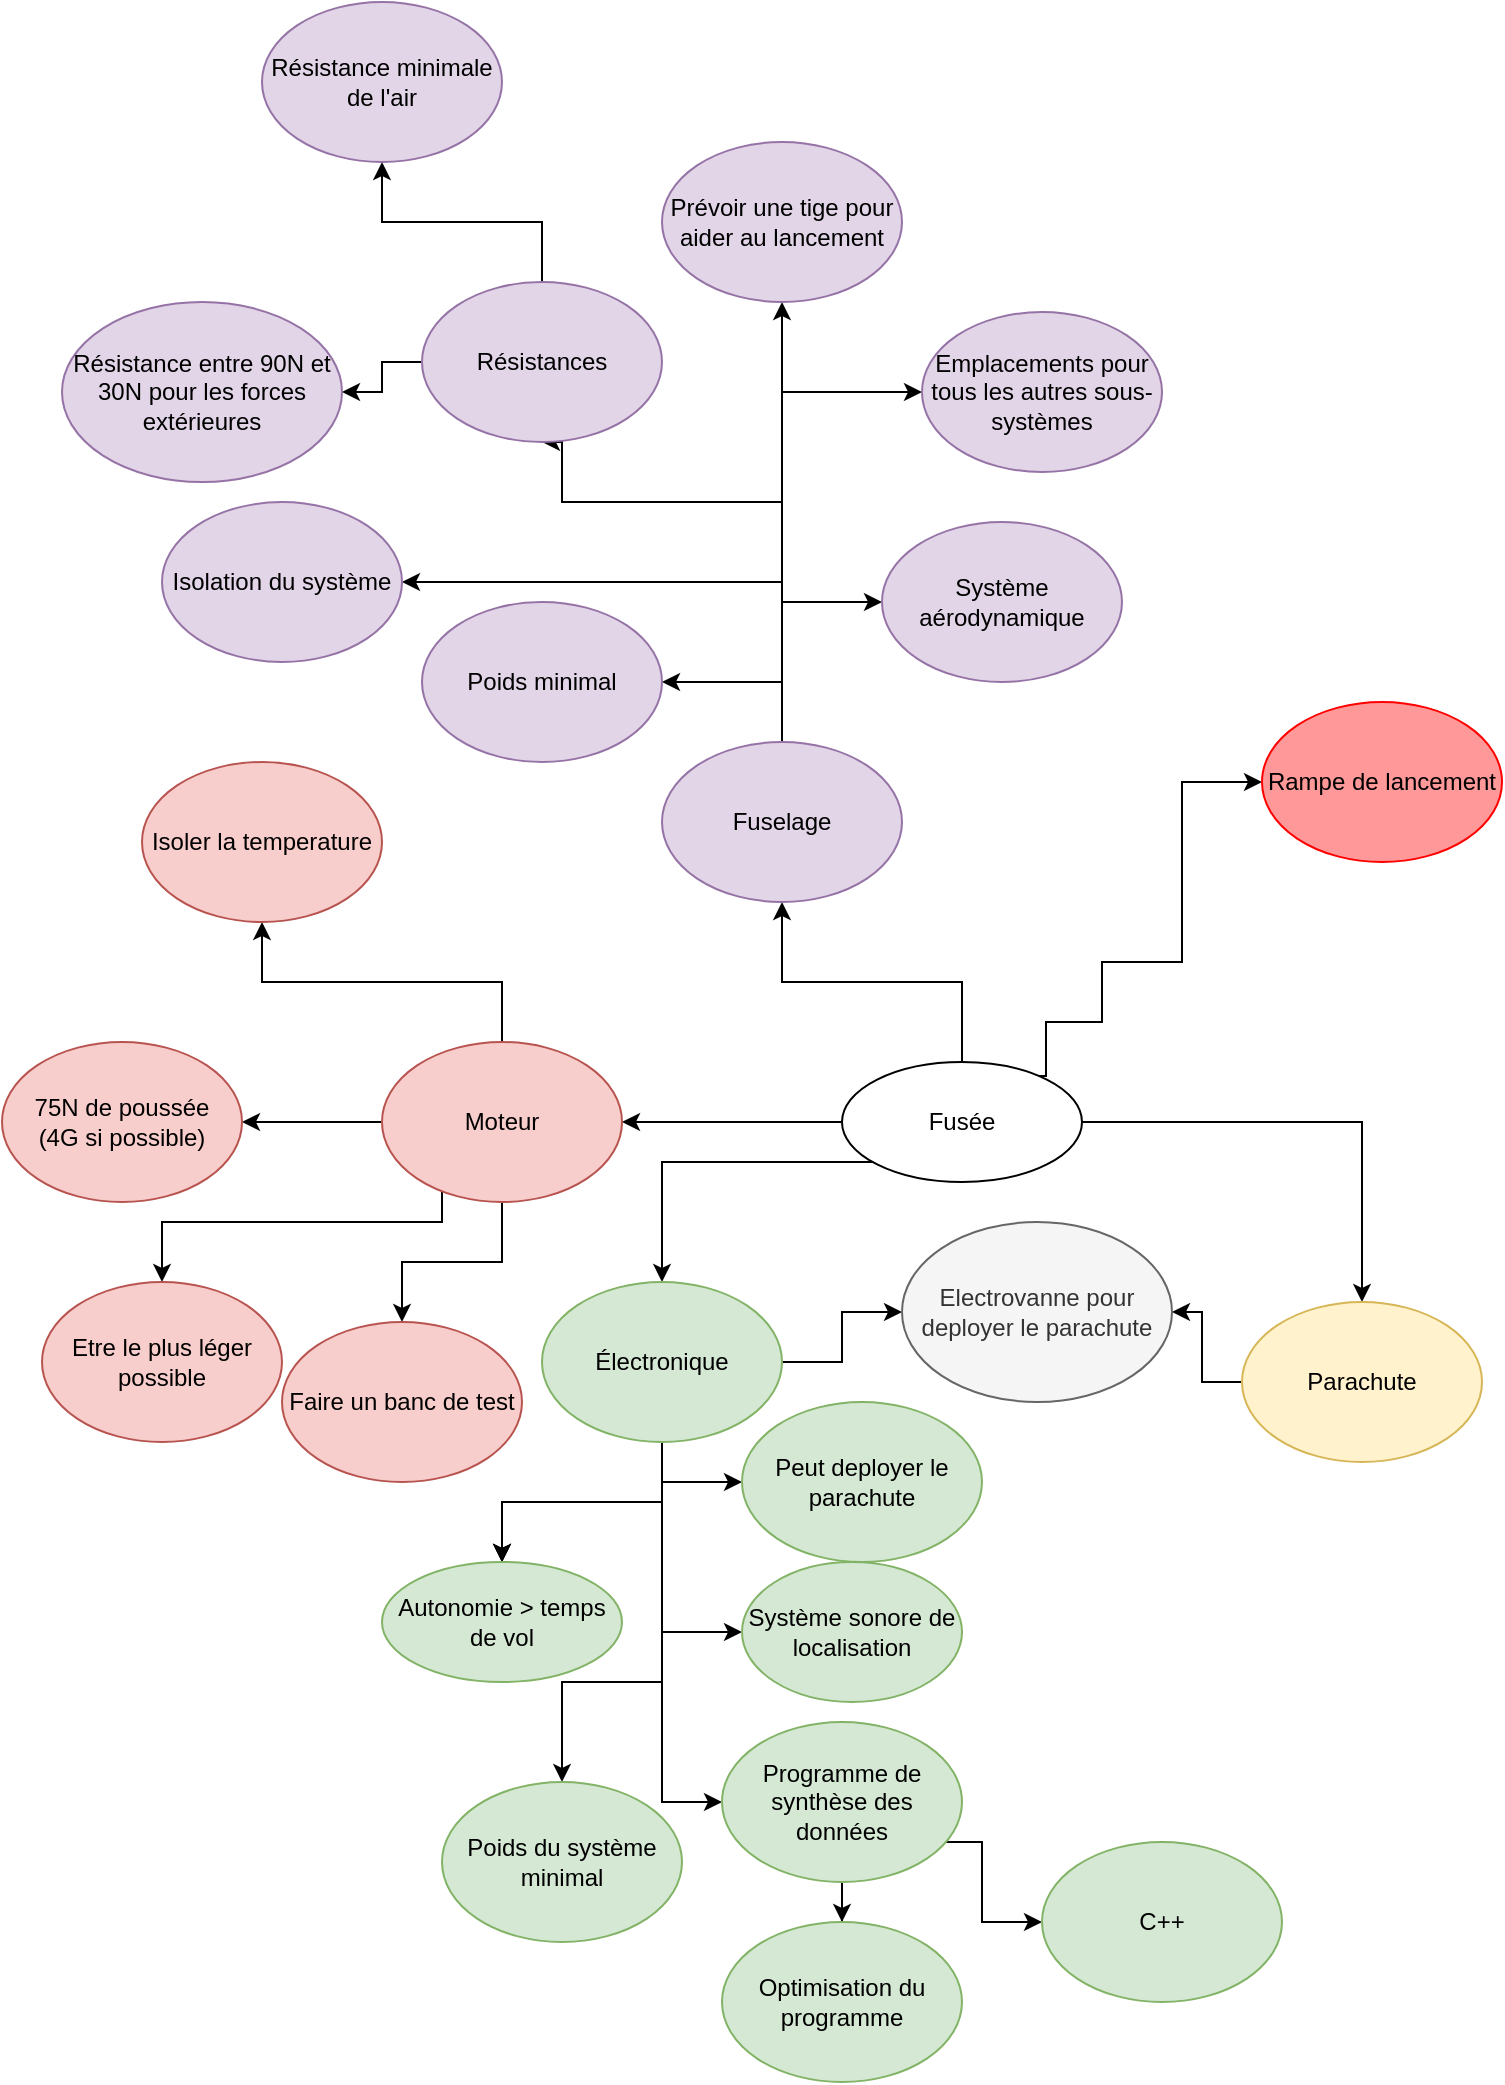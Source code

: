 <mxfile version="17.4.0"><diagram id="acIH5Me_1j2AGEpLAJ9L" name="Page-1"><mxGraphModel dx="1677" dy="1516" grid="1" gridSize="10" guides="1" tooltips="1" connect="1" arrows="1" fold="1" page="1" pageScale="1" pageWidth="850" pageHeight="1100" math="0" shadow="0"><root><mxCell id="0"/><mxCell id="1" parent="0"/><mxCell id="F6IqIg3iVMzDceVmOKsL-4" style="edgeStyle=orthogonalEdgeStyle;rounded=0;orthogonalLoop=1;jettySize=auto;html=1;" edge="1" parent="1" source="F6IqIg3iVMzDceVmOKsL-1" target="F6IqIg3iVMzDceVmOKsL-3"><mxGeometry relative="1" as="geometry"><Array as="points"><mxPoint x="290" y="220"/><mxPoint x="290" y="220"/></Array></mxGeometry></mxCell><mxCell id="F6IqIg3iVMzDceVmOKsL-14" style="edgeStyle=orthogonalEdgeStyle;rounded=0;orthogonalLoop=1;jettySize=auto;html=1;" edge="1" parent="1" source="F6IqIg3iVMzDceVmOKsL-1" target="F6IqIg3iVMzDceVmOKsL-13"><mxGeometry relative="1" as="geometry"><Array as="points"><mxPoint x="290" y="240"/></Array></mxGeometry></mxCell><mxCell id="F6IqIg3iVMzDceVmOKsL-32" style="edgeStyle=orthogonalEdgeStyle;rounded=0;orthogonalLoop=1;jettySize=auto;html=1;exitX=0.5;exitY=0;exitDx=0;exitDy=0;" edge="1" parent="1" source="F6IqIg3iVMzDceVmOKsL-1" target="F6IqIg3iVMzDceVmOKsL-31"><mxGeometry relative="1" as="geometry"/></mxCell><mxCell id="F6IqIg3iVMzDceVmOKsL-51" style="edgeStyle=orthogonalEdgeStyle;rounded=0;orthogonalLoop=1;jettySize=auto;html=1;exitX=1;exitY=0.5;exitDx=0;exitDy=0;" edge="1" parent="1" source="F6IqIg3iVMzDceVmOKsL-1" target="F6IqIg3iVMzDceVmOKsL-50"><mxGeometry relative="1" as="geometry"/></mxCell><mxCell id="F6IqIg3iVMzDceVmOKsL-53" style="edgeStyle=orthogonalEdgeStyle;rounded=0;orthogonalLoop=1;jettySize=auto;html=1;exitX=0.775;exitY=0.117;exitDx=0;exitDy=0;entryX=0;entryY=0.5;entryDx=0;entryDy=0;exitPerimeter=0;" edge="1" parent="1" source="F6IqIg3iVMzDceVmOKsL-1" target="F6IqIg3iVMzDceVmOKsL-52"><mxGeometry relative="1" as="geometry"><Array as="points"><mxPoint x="482" y="197"/><mxPoint x="482" y="170"/><mxPoint x="510" y="170"/><mxPoint x="510" y="140"/><mxPoint x="550" y="140"/><mxPoint x="550" y="50"/></Array></mxGeometry></mxCell><mxCell id="F6IqIg3iVMzDceVmOKsL-1" value="Fusée" style="ellipse;whiteSpace=wrap;html=1;fontFamily=Helvetica;fontSize=12;fontColor=default;align=center;strokeColor=default;fillColor=default;" vertex="1" parent="1"><mxGeometry x="380" y="190" width="120" height="60" as="geometry"/></mxCell><mxCell id="F6IqIg3iVMzDceVmOKsL-6" style="edgeStyle=orthogonalEdgeStyle;rounded=0;orthogonalLoop=1;jettySize=auto;html=1;entryX=1;entryY=0.5;entryDx=0;entryDy=0;" edge="1" parent="1" source="F6IqIg3iVMzDceVmOKsL-3" target="F6IqIg3iVMzDceVmOKsL-5"><mxGeometry relative="1" as="geometry"/></mxCell><mxCell id="F6IqIg3iVMzDceVmOKsL-8" style="edgeStyle=orthogonalEdgeStyle;rounded=0;orthogonalLoop=1;jettySize=auto;html=1;entryX=0.5;entryY=1;entryDx=0;entryDy=0;" edge="1" parent="1" source="F6IqIg3iVMzDceVmOKsL-3" target="F6IqIg3iVMzDceVmOKsL-7"><mxGeometry relative="1" as="geometry"/></mxCell><mxCell id="F6IqIg3iVMzDceVmOKsL-10" style="edgeStyle=orthogonalEdgeStyle;rounded=0;orthogonalLoop=1;jettySize=auto;html=1;" edge="1" parent="1" source="F6IqIg3iVMzDceVmOKsL-3" target="F6IqIg3iVMzDceVmOKsL-9"><mxGeometry relative="1" as="geometry"><Array as="points"><mxPoint x="180" y="270"/><mxPoint x="40" y="270"/></Array></mxGeometry></mxCell><mxCell id="F6IqIg3iVMzDceVmOKsL-12" style="edgeStyle=orthogonalEdgeStyle;rounded=0;orthogonalLoop=1;jettySize=auto;html=1;entryX=0.5;entryY=0;entryDx=0;entryDy=0;" edge="1" parent="1" source="F6IqIg3iVMzDceVmOKsL-3" target="F6IqIg3iVMzDceVmOKsL-11"><mxGeometry relative="1" as="geometry"><mxPoint x="210" y="310" as="targetPoint"/></mxGeometry></mxCell><mxCell id="F6IqIg3iVMzDceVmOKsL-3" value="&lt;div&gt;Moteur&lt;/div&gt;" style="ellipse;whiteSpace=wrap;html=1;fillColor=#f8cecc;strokeColor=#b85450;" vertex="1" parent="1"><mxGeometry x="150" y="180" width="120" height="80" as="geometry"/></mxCell><mxCell id="F6IqIg3iVMzDceVmOKsL-5" value="&lt;div&gt;75N de poussée&lt;/div&gt;&lt;div&gt;(4G si possible)&lt;br&gt;&lt;/div&gt;" style="ellipse;whiteSpace=wrap;html=1;fillColor=#f8cecc;strokeColor=#b85450;" vertex="1" parent="1"><mxGeometry x="-40" y="180" width="120" height="80" as="geometry"/></mxCell><mxCell id="F6IqIg3iVMzDceVmOKsL-7" value="&lt;div&gt;Isoler la temperature&lt;/div&gt;" style="ellipse;whiteSpace=wrap;html=1;fillColor=#f8cecc;strokeColor=#b85450;" vertex="1" parent="1"><mxGeometry x="30" y="40" width="120" height="80" as="geometry"/></mxCell><mxCell id="F6IqIg3iVMzDceVmOKsL-9" value="Etre le plus léger possible" style="ellipse;whiteSpace=wrap;html=1;fillColor=#f8cecc;strokeColor=#b85450;" vertex="1" parent="1"><mxGeometry x="-20" y="300" width="120" height="80" as="geometry"/></mxCell><mxCell id="F6IqIg3iVMzDceVmOKsL-11" value="Faire un banc de test" style="ellipse;whiteSpace=wrap;html=1;fillColor=#f8cecc;strokeColor=#b85450;" vertex="1" parent="1"><mxGeometry x="100" y="320" width="120" height="80" as="geometry"/></mxCell><mxCell id="F6IqIg3iVMzDceVmOKsL-16" value="" style="edgeStyle=orthogonalEdgeStyle;rounded=0;orthogonalLoop=1;jettySize=auto;html=1;" edge="1" parent="1" source="F6IqIg3iVMzDceVmOKsL-13" target="F6IqIg3iVMzDceVmOKsL-15"><mxGeometry relative="1" as="geometry"/></mxCell><mxCell id="F6IqIg3iVMzDceVmOKsL-18" value="" style="edgeStyle=orthogonalEdgeStyle;rounded=0;orthogonalLoop=1;jettySize=auto;html=1;" edge="1" parent="1" source="F6IqIg3iVMzDceVmOKsL-13" target="F6IqIg3iVMzDceVmOKsL-15"><mxGeometry relative="1" as="geometry"/></mxCell><mxCell id="F6IqIg3iVMzDceVmOKsL-19" value="" style="edgeStyle=orthogonalEdgeStyle;rounded=0;orthogonalLoop=1;jettySize=auto;html=1;" edge="1" parent="1" source="F6IqIg3iVMzDceVmOKsL-13" target="F6IqIg3iVMzDceVmOKsL-15"><mxGeometry relative="1" as="geometry"/></mxCell><mxCell id="F6IqIg3iVMzDceVmOKsL-20" style="edgeStyle=orthogonalEdgeStyle;rounded=0;orthogonalLoop=1;jettySize=auto;html=1;" edge="1" parent="1" source="F6IqIg3iVMzDceVmOKsL-13" target="F6IqIg3iVMzDceVmOKsL-17"><mxGeometry relative="1" as="geometry"><Array as="points"><mxPoint x="290" y="500"/><mxPoint x="240" y="500"/></Array></mxGeometry></mxCell><mxCell id="F6IqIg3iVMzDceVmOKsL-22" style="edgeStyle=orthogonalEdgeStyle;rounded=0;orthogonalLoop=1;jettySize=auto;html=1;entryX=0;entryY=0.5;entryDx=0;entryDy=0;" edge="1" parent="1" source="F6IqIg3iVMzDceVmOKsL-13" target="F6IqIg3iVMzDceVmOKsL-21"><mxGeometry relative="1" as="geometry"/></mxCell><mxCell id="F6IqIg3iVMzDceVmOKsL-24" style="edgeStyle=orthogonalEdgeStyle;rounded=0;orthogonalLoop=1;jettySize=auto;html=1;entryX=0;entryY=0.5;entryDx=0;entryDy=0;" edge="1" parent="1" source="F6IqIg3iVMzDceVmOKsL-13" target="F6IqIg3iVMzDceVmOKsL-23"><mxGeometry relative="1" as="geometry"/></mxCell><mxCell id="F6IqIg3iVMzDceVmOKsL-30" style="edgeStyle=orthogonalEdgeStyle;rounded=0;orthogonalLoop=1;jettySize=auto;html=1;exitX=0.5;exitY=1;exitDx=0;exitDy=0;entryX=0;entryY=0.5;entryDx=0;entryDy=0;" edge="1" parent="1" source="F6IqIg3iVMzDceVmOKsL-13" target="F6IqIg3iVMzDceVmOKsL-29"><mxGeometry relative="1" as="geometry"/></mxCell><mxCell id="F6IqIg3iVMzDceVmOKsL-55" style="edgeStyle=orthogonalEdgeStyle;rounded=0;orthogonalLoop=1;jettySize=auto;html=1;entryX=0;entryY=0.5;entryDx=0;entryDy=0;" edge="1" parent="1" source="F6IqIg3iVMzDceVmOKsL-13" target="F6IqIg3iVMzDceVmOKsL-54"><mxGeometry relative="1" as="geometry"><mxPoint x="420" y="330" as="targetPoint"/></mxGeometry></mxCell><mxCell id="F6IqIg3iVMzDceVmOKsL-13" value="Électronique" style="ellipse;whiteSpace=wrap;html=1;fillColor=#d5e8d4;strokeColor=#82b366;" vertex="1" parent="1"><mxGeometry x="230" y="300" width="120" height="80" as="geometry"/></mxCell><mxCell id="F6IqIg3iVMzDceVmOKsL-15" value="Autonomie &amp;gt; temps de vol" style="ellipse;whiteSpace=wrap;html=1;fillColor=#d5e8d4;strokeColor=#82b366;" vertex="1" parent="1"><mxGeometry x="150" y="440" width="120" height="60" as="geometry"/></mxCell><mxCell id="F6IqIg3iVMzDceVmOKsL-17" value="&lt;div&gt;Poids du système minimal&lt;/div&gt;" style="ellipse;whiteSpace=wrap;html=1;fillColor=#d5e8d4;strokeColor=#82b366;" vertex="1" parent="1"><mxGeometry x="180" y="550" width="120" height="80" as="geometry"/></mxCell><mxCell id="F6IqIg3iVMzDceVmOKsL-21" value="Peut deployer le parachute" style="ellipse;whiteSpace=wrap;html=1;strokeColor=#82b366;fillColor=#d5e8d4;" vertex="1" parent="1"><mxGeometry x="330" y="360" width="120" height="80" as="geometry"/></mxCell><mxCell id="F6IqIg3iVMzDceVmOKsL-26" style="edgeStyle=orthogonalEdgeStyle;rounded=0;orthogonalLoop=1;jettySize=auto;html=1;exitX=0.5;exitY=1;exitDx=0;exitDy=0;" edge="1" parent="1" source="F6IqIg3iVMzDceVmOKsL-23" target="F6IqIg3iVMzDceVmOKsL-25"><mxGeometry relative="1" as="geometry"/></mxCell><mxCell id="F6IqIg3iVMzDceVmOKsL-28" style="edgeStyle=orthogonalEdgeStyle;rounded=0;orthogonalLoop=1;jettySize=auto;html=1;entryX=0;entryY=0.5;entryDx=0;entryDy=0;" edge="1" parent="1" source="F6IqIg3iVMzDceVmOKsL-23" target="F6IqIg3iVMzDceVmOKsL-27"><mxGeometry relative="1" as="geometry"><Array as="points"><mxPoint x="450" y="580"/><mxPoint x="450" y="620"/></Array></mxGeometry></mxCell><mxCell id="F6IqIg3iVMzDceVmOKsL-23" value="&lt;div&gt;Programme de synthèse des données&lt;br&gt;&lt;/div&gt;" style="ellipse;whiteSpace=wrap;html=1;strokeColor=#82b366;fillColor=#d5e8d4;" vertex="1" parent="1"><mxGeometry x="320" y="520" width="120" height="80" as="geometry"/></mxCell><mxCell id="F6IqIg3iVMzDceVmOKsL-25" value="Optimisation du programme" style="ellipse;whiteSpace=wrap;html=1;strokeColor=#82b366;fillColor=#d5e8d4;" vertex="1" parent="1"><mxGeometry x="320" y="620" width="120" height="80" as="geometry"/></mxCell><mxCell id="F6IqIg3iVMzDceVmOKsL-27" value="C++" style="ellipse;whiteSpace=wrap;html=1;strokeColor=#82b366;fillColor=#d5e8d4;" vertex="1" parent="1"><mxGeometry x="480" y="580" width="120" height="80" as="geometry"/></mxCell><mxCell id="F6IqIg3iVMzDceVmOKsL-29" value="&lt;div&gt;Système sonore de localisation&lt;/div&gt;" style="ellipse;whiteSpace=wrap;html=1;strokeColor=#82b366;fillColor=#d5e8d4;" vertex="1" parent="1"><mxGeometry x="330" y="440" width="110" height="70" as="geometry"/></mxCell><mxCell id="F6IqIg3iVMzDceVmOKsL-34" style="edgeStyle=orthogonalEdgeStyle;rounded=0;orthogonalLoop=1;jettySize=auto;html=1;entryX=0.5;entryY=1;entryDx=0;entryDy=0;" edge="1" parent="1" source="F6IqIg3iVMzDceVmOKsL-31" target="F6IqIg3iVMzDceVmOKsL-33"><mxGeometry relative="1" as="geometry"><Array as="points"><mxPoint x="350" y="-90"/><mxPoint x="240" y="-90"/></Array></mxGeometry></mxCell><mxCell id="F6IqIg3iVMzDceVmOKsL-40" style="edgeStyle=orthogonalEdgeStyle;rounded=0;orthogonalLoop=1;jettySize=auto;html=1;entryX=1;entryY=0.5;entryDx=0;entryDy=0;" edge="1" parent="1" source="F6IqIg3iVMzDceVmOKsL-31" target="F6IqIg3iVMzDceVmOKsL-39"><mxGeometry relative="1" as="geometry"/></mxCell><mxCell id="F6IqIg3iVMzDceVmOKsL-42" style="edgeStyle=orthogonalEdgeStyle;rounded=0;orthogonalLoop=1;jettySize=auto;html=1;entryX=1;entryY=0.5;entryDx=0;entryDy=0;" edge="1" parent="1" source="F6IqIg3iVMzDceVmOKsL-31" target="F6IqIg3iVMzDceVmOKsL-41"><mxGeometry relative="1" as="geometry"><Array as="points"><mxPoint x="350" y="-50"/><mxPoint x="170" y="-50"/></Array></mxGeometry></mxCell><mxCell id="F6IqIg3iVMzDceVmOKsL-44" style="edgeStyle=orthogonalEdgeStyle;rounded=0;orthogonalLoop=1;jettySize=auto;html=1;entryX=0;entryY=0.5;entryDx=0;entryDy=0;" edge="1" parent="1" source="F6IqIg3iVMzDceVmOKsL-31" target="F6IqIg3iVMzDceVmOKsL-43"><mxGeometry relative="1" as="geometry"><Array as="points"><mxPoint x="350" y="-40"/><mxPoint x="390" y="-40"/></Array></mxGeometry></mxCell><mxCell id="F6IqIg3iVMzDceVmOKsL-46" style="edgeStyle=orthogonalEdgeStyle;rounded=0;orthogonalLoop=1;jettySize=auto;html=1;entryX=0;entryY=0.5;entryDx=0;entryDy=0;" edge="1" parent="1" source="F6IqIg3iVMzDceVmOKsL-31" target="F6IqIg3iVMzDceVmOKsL-45"><mxGeometry relative="1" as="geometry"><Array as="points"><mxPoint x="350" y="-145"/></Array></mxGeometry></mxCell><mxCell id="F6IqIg3iVMzDceVmOKsL-48" style="edgeStyle=orthogonalEdgeStyle;rounded=0;orthogonalLoop=1;jettySize=auto;html=1;" edge="1" parent="1" source="F6IqIg3iVMzDceVmOKsL-31" target="F6IqIg3iVMzDceVmOKsL-47"><mxGeometry relative="1" as="geometry"/></mxCell><mxCell id="F6IqIg3iVMzDceVmOKsL-31" value="&lt;div&gt;Fuselage&lt;/div&gt;" style="ellipse;whiteSpace=wrap;html=1;strokeColor=#9673a6;fillColor=#e1d5e7;" vertex="1" parent="1"><mxGeometry x="290" y="30" width="120" height="80" as="geometry"/></mxCell><mxCell id="F6IqIg3iVMzDceVmOKsL-36" value="" style="edgeStyle=orthogonalEdgeStyle;rounded=0;orthogonalLoop=1;jettySize=auto;html=1;" edge="1" parent="1" source="F6IqIg3iVMzDceVmOKsL-33" target="F6IqIg3iVMzDceVmOKsL-35"><mxGeometry relative="1" as="geometry"/></mxCell><mxCell id="F6IqIg3iVMzDceVmOKsL-38" value="" style="edgeStyle=orthogonalEdgeStyle;rounded=0;orthogonalLoop=1;jettySize=auto;html=1;" edge="1" parent="1" source="F6IqIg3iVMzDceVmOKsL-33" target="F6IqIg3iVMzDceVmOKsL-37"><mxGeometry relative="1" as="geometry"/></mxCell><mxCell id="F6IqIg3iVMzDceVmOKsL-33" value="Résistances" style="ellipse;whiteSpace=wrap;html=1;strokeColor=#9673a6;fillColor=#e1d5e7;" vertex="1" parent="1"><mxGeometry x="170" y="-200" width="120" height="80" as="geometry"/></mxCell><mxCell id="F6IqIg3iVMzDceVmOKsL-35" value="Résistance minimale de l'air" style="ellipse;whiteSpace=wrap;html=1;strokeColor=#9673a6;fillColor=#e1d5e7;" vertex="1" parent="1"><mxGeometry x="90" y="-340" width="120" height="80" as="geometry"/></mxCell><mxCell id="F6IqIg3iVMzDceVmOKsL-37" value="Résistance entre 90N et 30N pour les forces extérieures" style="ellipse;whiteSpace=wrap;html=1;strokeColor=#9673a6;fillColor=#e1d5e7;" vertex="1" parent="1"><mxGeometry x="-10" y="-190" width="140" height="90" as="geometry"/></mxCell><mxCell id="F6IqIg3iVMzDceVmOKsL-39" value="&lt;div&gt;Poids minimal&lt;/div&gt;" style="ellipse;whiteSpace=wrap;html=1;strokeColor=#9673a6;fillColor=#e1d5e7;" vertex="1" parent="1"><mxGeometry x="170" y="-40" width="120" height="80" as="geometry"/></mxCell><mxCell id="F6IqIg3iVMzDceVmOKsL-41" value="Isolation du système" style="ellipse;whiteSpace=wrap;html=1;strokeColor=#9673a6;fillColor=#e1d5e7;" vertex="1" parent="1"><mxGeometry x="40" y="-90" width="120" height="80" as="geometry"/></mxCell><mxCell id="F6IqIg3iVMzDceVmOKsL-43" value="Système aérodynamique" style="ellipse;whiteSpace=wrap;html=1;strokeColor=#9673a6;fillColor=#e1d5e7;" vertex="1" parent="1"><mxGeometry x="400" y="-80" width="120" height="80" as="geometry"/></mxCell><mxCell id="F6IqIg3iVMzDceVmOKsL-45" value="Emplacements pour tous les autres sous-systèmes" style="ellipse;whiteSpace=wrap;html=1;strokeColor=#9673a6;fillColor=#e1d5e7;" vertex="1" parent="1"><mxGeometry x="420" y="-185" width="120" height="80" as="geometry"/></mxCell><mxCell id="F6IqIg3iVMzDceVmOKsL-47" value="Prévoir une tige pour aider au lancement" style="ellipse;whiteSpace=wrap;html=1;strokeColor=#9673a6;fillColor=#e1d5e7;" vertex="1" parent="1"><mxGeometry x="290" y="-270" width="120" height="80" as="geometry"/></mxCell><mxCell id="F6IqIg3iVMzDceVmOKsL-56" style="edgeStyle=orthogonalEdgeStyle;rounded=0;orthogonalLoop=1;jettySize=auto;html=1;entryX=1;entryY=0.5;entryDx=0;entryDy=0;" edge="1" parent="1" source="F6IqIg3iVMzDceVmOKsL-50" target="F6IqIg3iVMzDceVmOKsL-54"><mxGeometry relative="1" as="geometry"/></mxCell><mxCell id="F6IqIg3iVMzDceVmOKsL-50" value="Parachute" style="ellipse;whiteSpace=wrap;html=1;strokeColor=#d6b656;fillColor=#fff2cc;" vertex="1" parent="1"><mxGeometry x="580" y="310" width="120" height="80" as="geometry"/></mxCell><mxCell id="F6IqIg3iVMzDceVmOKsL-52" value="Rampe de lancement" style="ellipse;whiteSpace=wrap;html=1;strokeColor=#FF0000;fillColor=#FF9999;" vertex="1" parent="1"><mxGeometry x="590" y="10" width="120" height="80" as="geometry"/></mxCell><mxCell id="F6IqIg3iVMzDceVmOKsL-54" value="Electrovanne pour deployer le parachute" style="ellipse;whiteSpace=wrap;html=1;strokeColor=#666666;fillColor=#f5f5f5;fontColor=#333333;" vertex="1" parent="1"><mxGeometry x="410" y="270" width="135" height="90" as="geometry"/></mxCell></root></mxGraphModel></diagram></mxfile>

